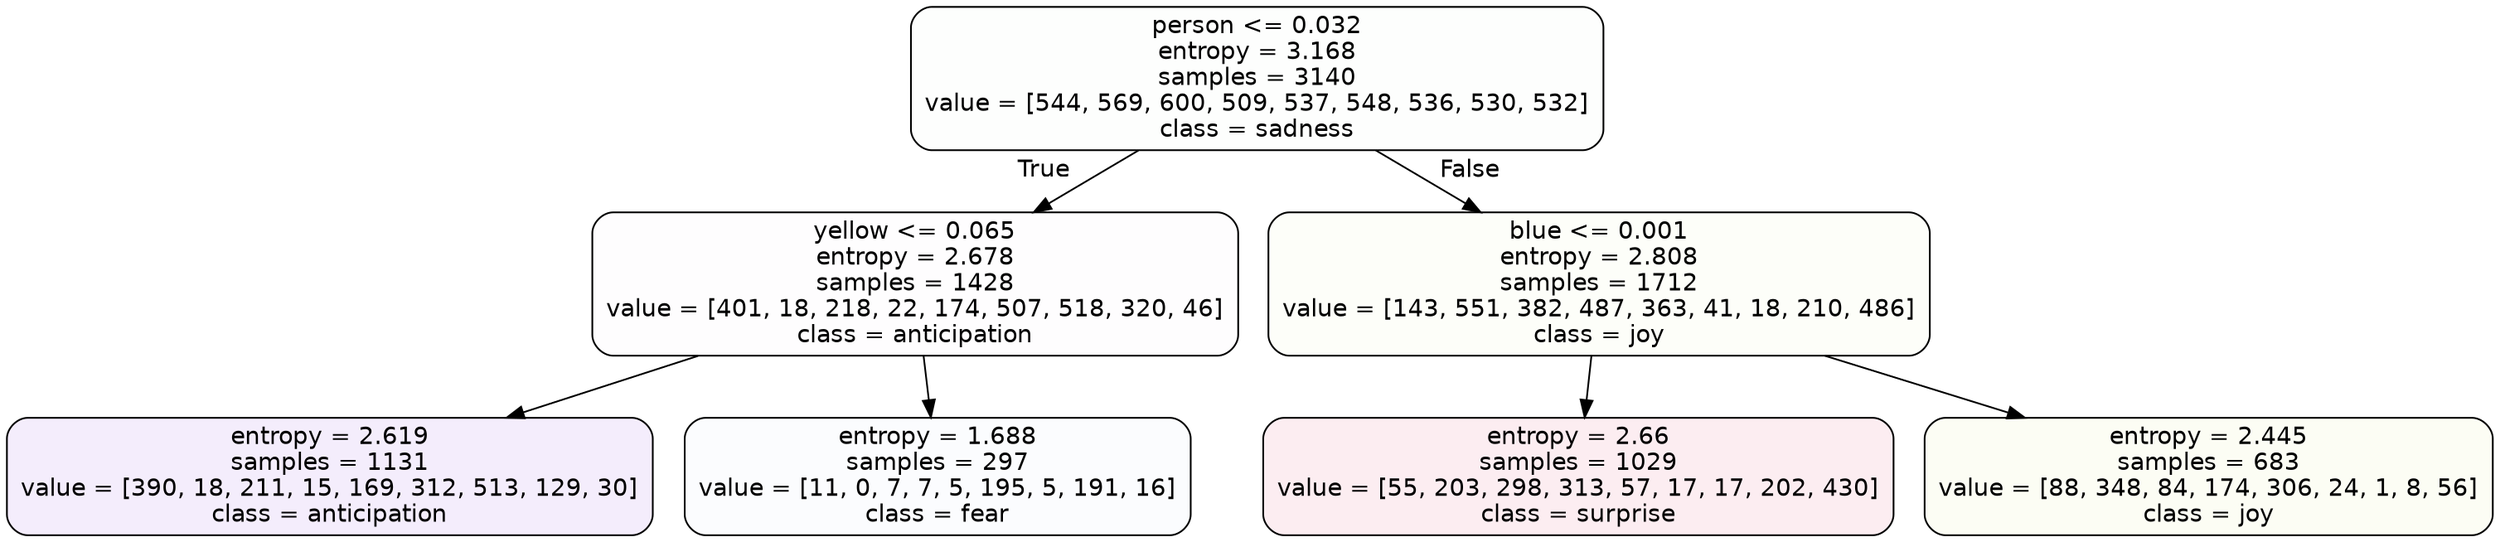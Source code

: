 digraph Tree {
node [shape=box, style="filled, rounded", color="black", fontname=helvetica] ;
edge [fontname=helvetica] ;
0 [label="person <= 0.032\nentropy = 3.168\nsamples = 3140\nvalue = [544, 569, 600, 509, 537, 548, 536, 530, 532]\nclass = sadness", fillcolor="#64e53902"] ;
1 [label="yellow <= 0.065\nentropy = 2.678\nsamples = 1428\nvalue = [401, 18, 218, 22, 174, 507, 518, 320, 46]\nclass = anticipation", fillcolor="#8139e502"] ;
0 -> 1 [labeldistance=2.5, labelangle=45, headlabel="True"] ;
2 [label="entropy = 2.619\nsamples = 1131\nvalue = [390, 18, 211, 15, 169, 312, 513, 129, 30]\nclass = anticipation", fillcolor="#8139e516"] ;
1 -> 2 ;
3 [label="entropy = 1.688\nsamples = 297\nvalue = [11, 0, 7, 7, 5, 195, 5, 191, 16]\nclass = fear", fillcolor="#3964e504"] ;
1 -> 3 ;
4 [label="blue <= 0.001\nentropy = 2.808\nsamples = 1712\nvalue = [143, 551, 382, 487, 363, 41, 18, 210, 486]\nclass = joy", fillcolor="#d7e53907"] ;
0 -> 4 [labeldistance=2.5, labelangle=-45, headlabel="False"] ;
5 [label="entropy = 2.66\nsamples = 1029\nvalue = [55, 203, 298, 313, 57, 17, 17, 202, 430]\nclass = surprise", fillcolor="#e5396417"] ;
4 -> 5 ;
6 [label="entropy = 2.445\nsamples = 683\nvalue = [88, 348, 84, 174, 306, 24, 1, 8, 56]\nclass = joy", fillcolor="#d7e5390e"] ;
4 -> 6 ;
}